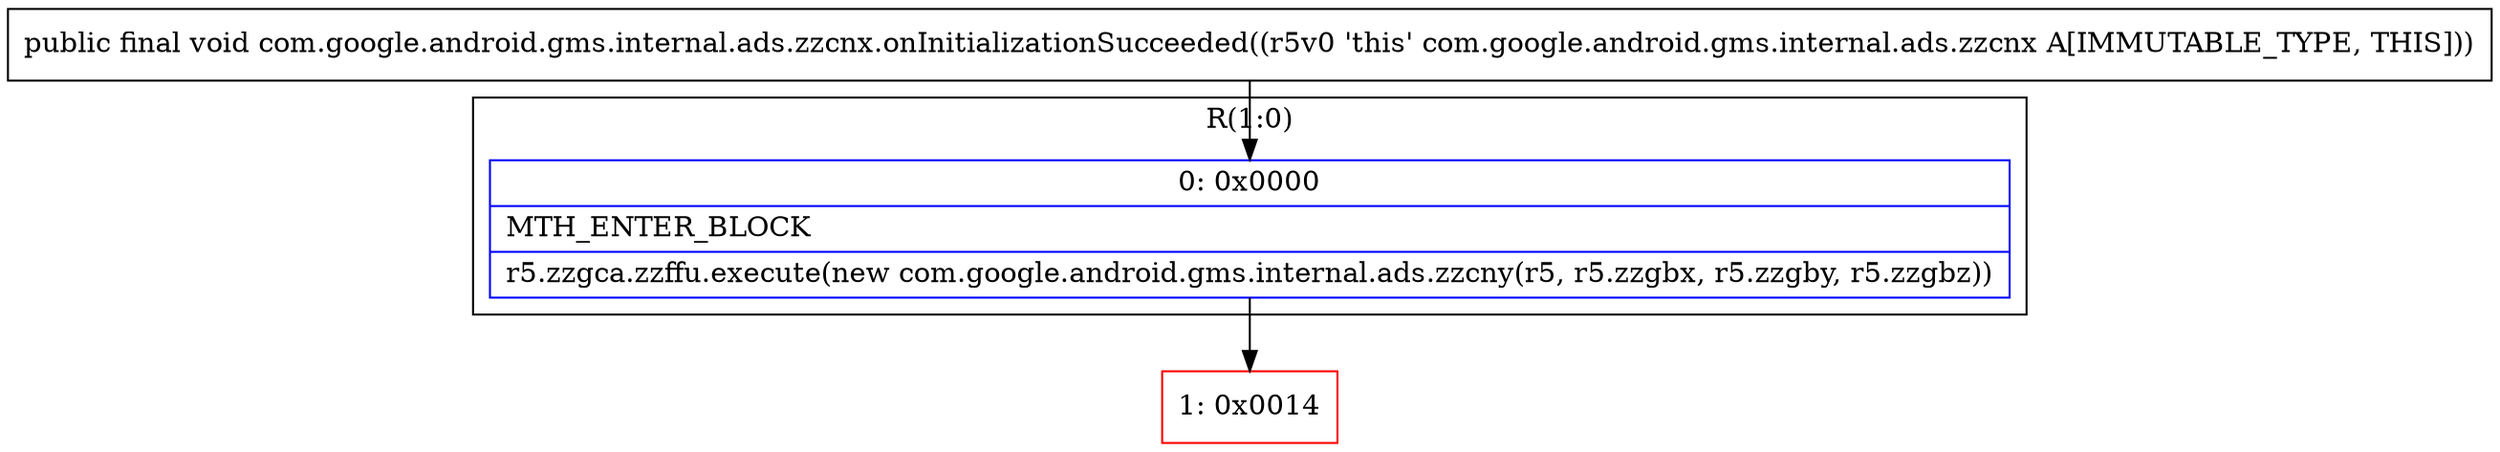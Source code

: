 digraph "CFG forcom.google.android.gms.internal.ads.zzcnx.onInitializationSucceeded()V" {
subgraph cluster_Region_471850091 {
label = "R(1:0)";
node [shape=record,color=blue];
Node_0 [shape=record,label="{0\:\ 0x0000|MTH_ENTER_BLOCK\l|r5.zzgca.zzffu.execute(new com.google.android.gms.internal.ads.zzcny(r5, r5.zzgbx, r5.zzgby, r5.zzgbz))\l}"];
}
Node_1 [shape=record,color=red,label="{1\:\ 0x0014}"];
MethodNode[shape=record,label="{public final void com.google.android.gms.internal.ads.zzcnx.onInitializationSucceeded((r5v0 'this' com.google.android.gms.internal.ads.zzcnx A[IMMUTABLE_TYPE, THIS])) }"];
MethodNode -> Node_0;
Node_0 -> Node_1;
}

